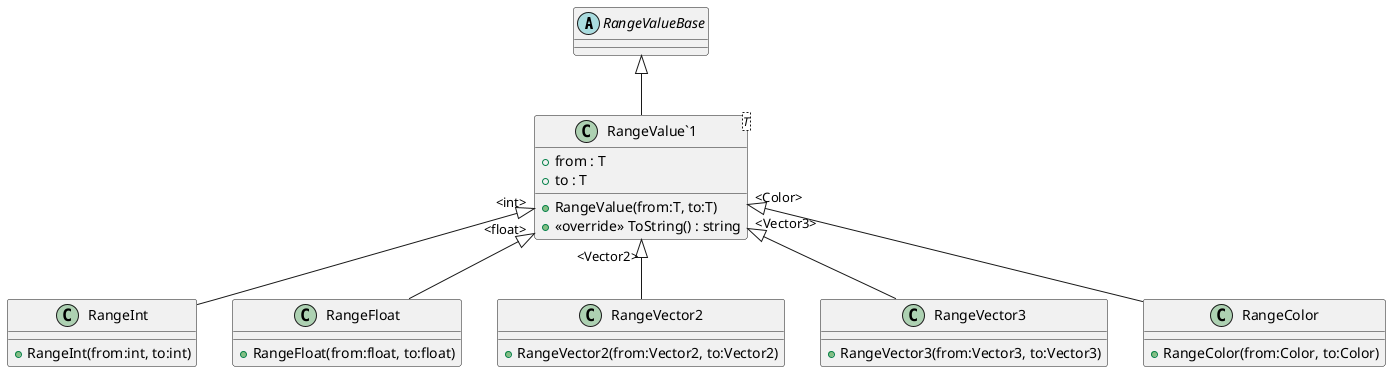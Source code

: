 @startuml
abstract class RangeValueBase {
}
class "RangeValue`1"<T> {
    + RangeValue(from:T, to:T)
    + from : T
    + to : T
    + <<override>> ToString() : string
}
class RangeInt {
    + RangeInt(from:int, to:int)
}
class RangeFloat {
    + RangeFloat(from:float, to:float)
}
class RangeVector2 {
    + RangeVector2(from:Vector2, to:Vector2)
}
class RangeVector3 {
    + RangeVector3(from:Vector3, to:Vector3)
}
class RangeColor {
    + RangeColor(from:Color, to:Color)
}
RangeValueBase <|-- "RangeValue`1"
"RangeValue`1" "<int>" <|-- RangeInt
"RangeValue`1" "<float>" <|-- RangeFloat
"RangeValue`1" "<Vector2>" <|-- RangeVector2
"RangeValue`1" "<Vector3>" <|-- RangeVector3
"RangeValue`1" "<Color>" <|-- RangeColor
@enduml
